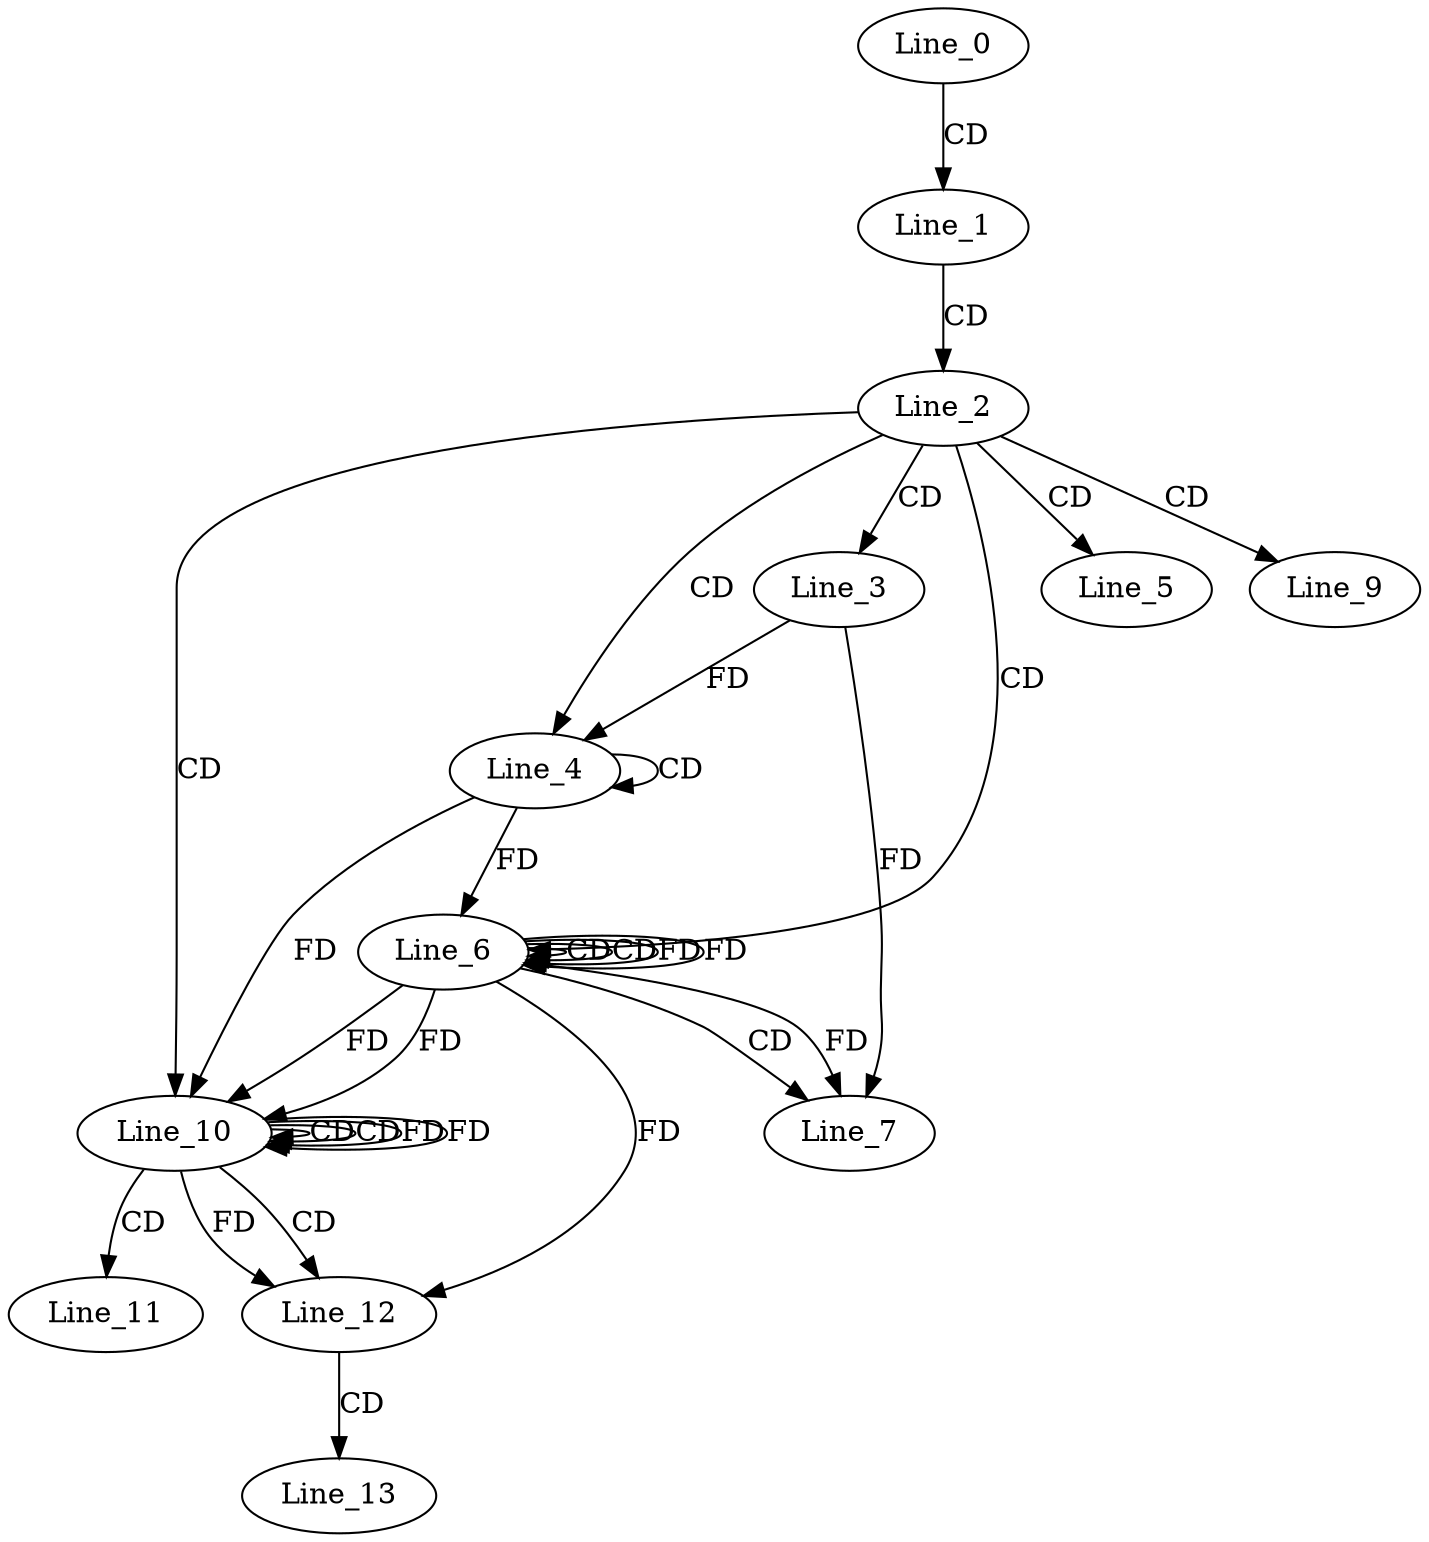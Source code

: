 digraph G {
  Line_0;
  Line_1;
  Line_2;
  Line_3;
  Line_4;
  Line_4;
  Line_5;
  Line_6;
  Line_6;
  Line_6;
  Line_7;
  Line_7;
  Line_9;
  Line_10;
  Line_10;
  Line_10;
  Line_11;
  Line_12;
  Line_13;
  Line_0 -> Line_1 [ label="CD" ];
  Line_1 -> Line_2 [ label="CD" ];
  Line_2 -> Line_3 [ label="CD" ];
  Line_2 -> Line_4 [ label="CD" ];
  Line_4 -> Line_4 [ label="CD" ];
  Line_3 -> Line_4 [ label="FD" ];
  Line_2 -> Line_5 [ label="CD" ];
  Line_2 -> Line_6 [ label="CD" ];
  Line_6 -> Line_6 [ label="CD" ];
  Line_4 -> Line_6 [ label="FD" ];
  Line_6 -> Line_6 [ label="CD" ];
  Line_6 -> Line_6 [ label="FD" ];
  Line_6 -> Line_7 [ label="CD" ];
  Line_6 -> Line_7 [ label="FD" ];
  Line_3 -> Line_7 [ label="FD" ];
  Line_2 -> Line_9 [ label="CD" ];
  Line_2 -> Line_10 [ label="CD" ];
  Line_10 -> Line_10 [ label="CD" ];
  Line_6 -> Line_10 [ label="FD" ];
  Line_4 -> Line_10 [ label="FD" ];
  Line_10 -> Line_10 [ label="CD" ];
  Line_10 -> Line_10 [ label="FD" ];
  Line_6 -> Line_10 [ label="FD" ];
  Line_10 -> Line_11 [ label="CD" ];
  Line_10 -> Line_12 [ label="CD" ];
  Line_10 -> Line_12 [ label="FD" ];
  Line_6 -> Line_12 [ label="FD" ];
  Line_12 -> Line_13 [ label="CD" ];
  Line_6 -> Line_6 [ label="FD" ];
  Line_10 -> Line_10 [ label="FD" ];
}
